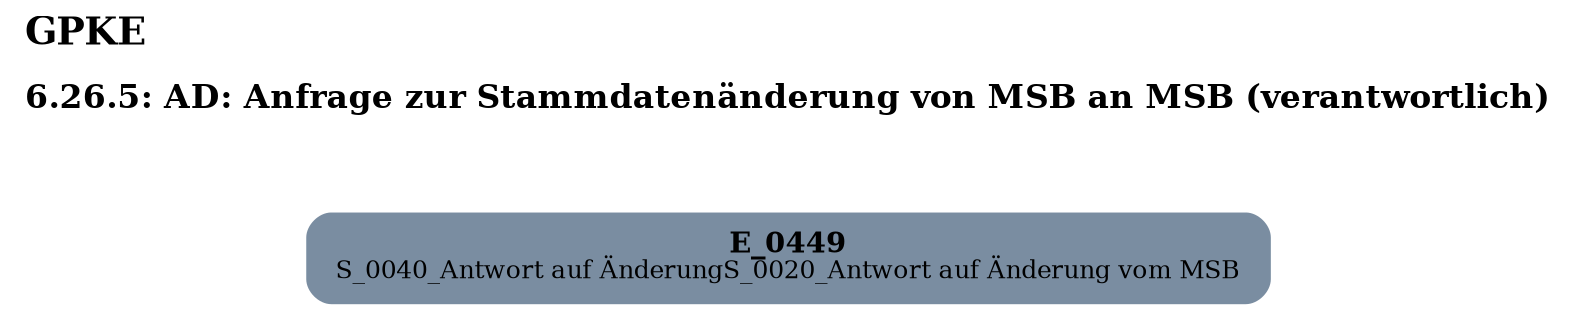 digraph D {
    labelloc="t";
    label=<<B><FONT POINT-SIZE="18">GPKE</FONT></B><BR align="left"/><BR/><B><FONT POINT-SIZE="16">6.26.5: AD: Anfrage zur Stammdatenänderung von MSB an MSB (verantwortlich)</FONT></B><BR align="left"/><BR/><BR/><BR/>>;
    ratio="compress";
    concentrate=true;
    pack=true;
    rankdir=TB;
    packmode="array";
    size="20,20";
    "Empty" [margin="0.2,0.12", shape=box, style="filled,rounded", penwidth=0.0, fillcolor="#7a8da1", label=<<B>E_0449</B><BR align="center"/><FONT point-size="12">S_0040_Antwort auf Änderung
S_0020_Antwort auf Änderung vom MSB</FONT><BR align="center"/>>];


    bgcolor="transparent";
}